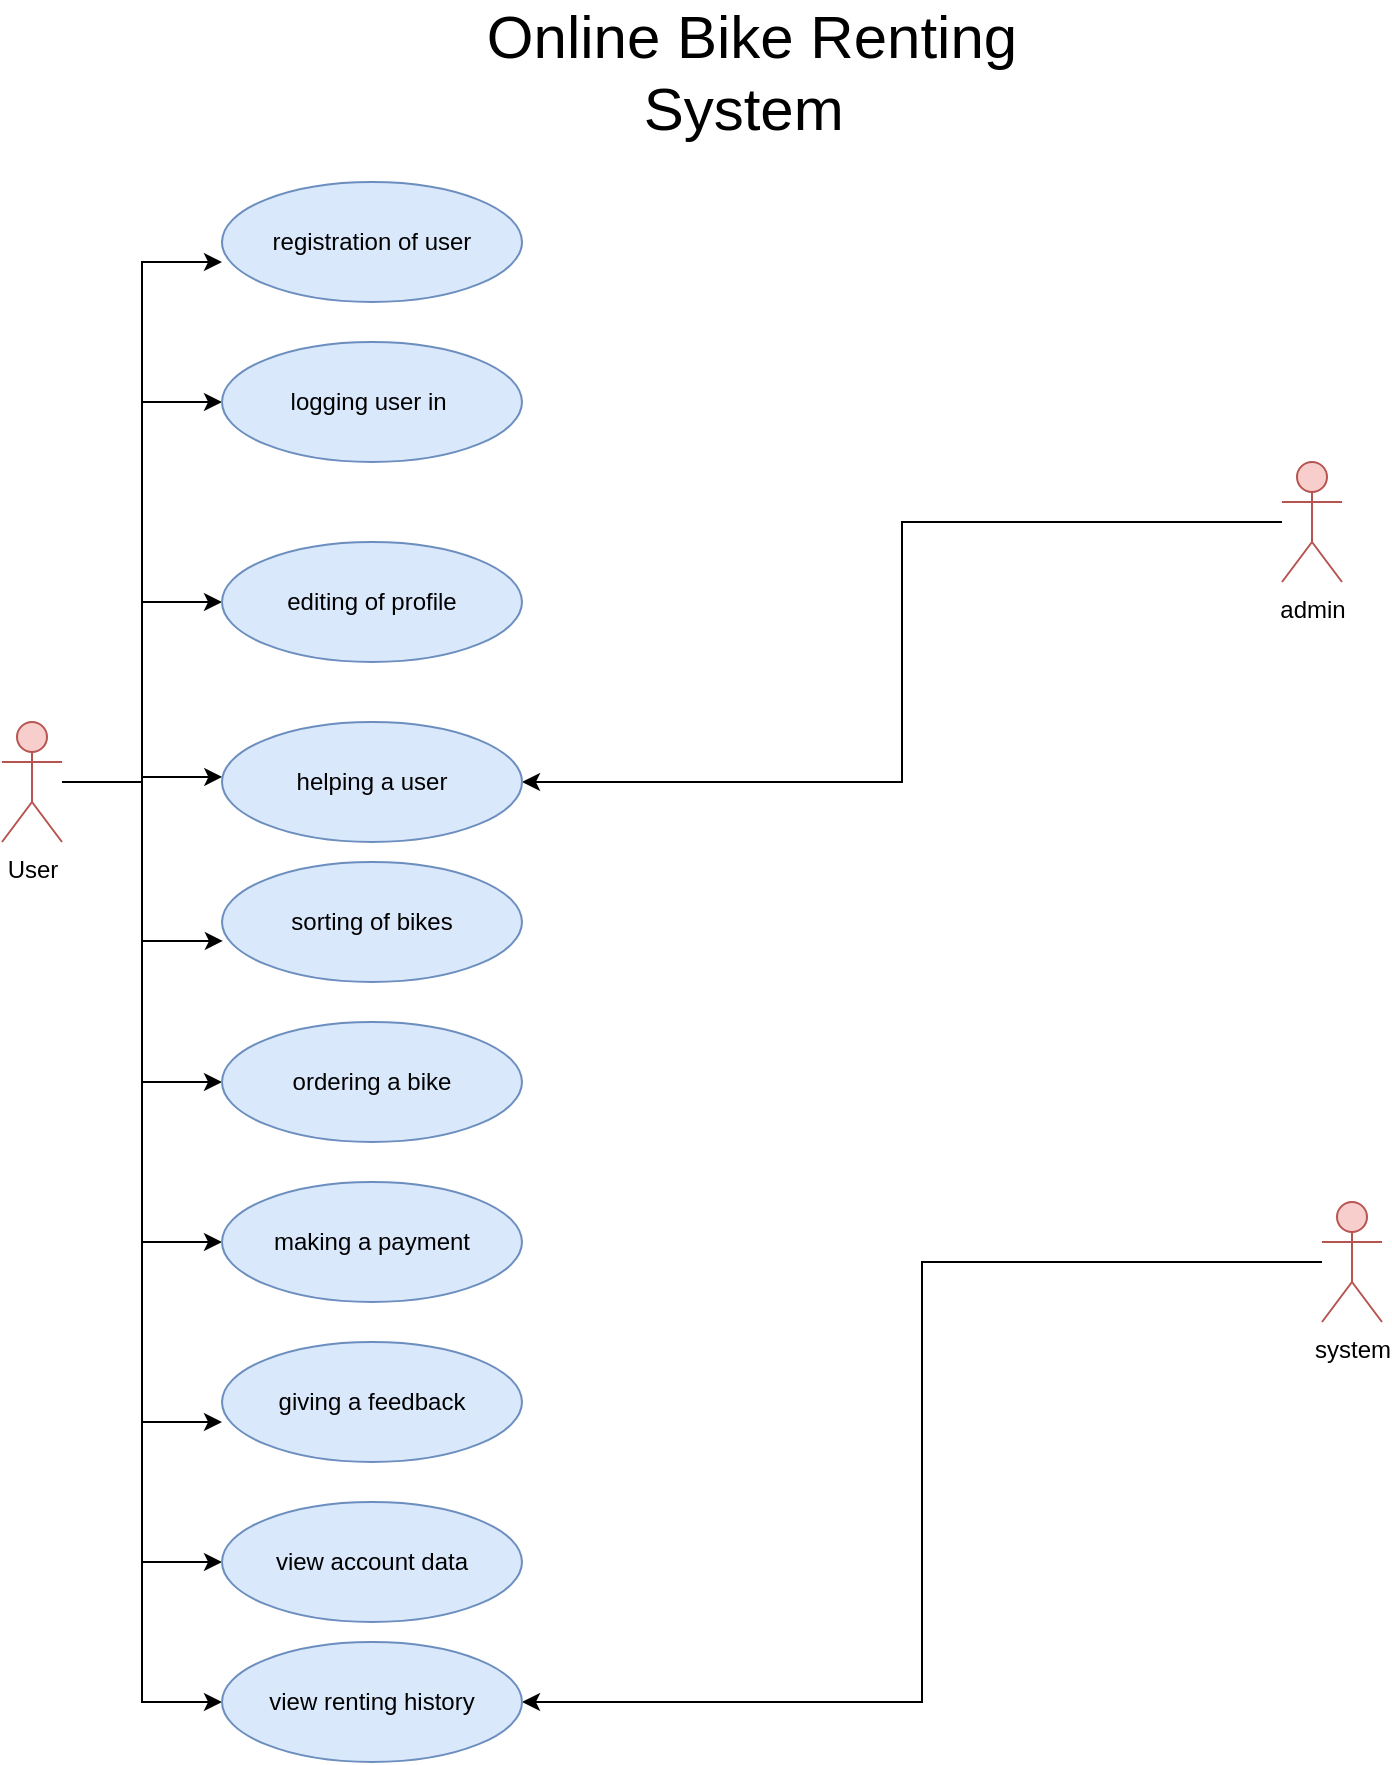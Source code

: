 <mxfile version="20.8.16" type="device"><diagram name="Page-1" id="IyLHLuZ0RxRWSkEYlYIT"><mxGraphModel dx="1735" dy="1322" grid="1" gridSize="10" guides="1" tooltips="1" connect="1" arrows="1" fold="1" page="1" pageScale="1" pageWidth="850" pageHeight="1100" math="0" shadow="0"><root><mxCell id="0"/><mxCell id="1" parent="0"/><mxCell id="BIuxGqWMsDgtESiCx78x-21" style="edgeStyle=orthogonalEdgeStyle;rounded=0;orthogonalLoop=1;jettySize=auto;html=1;entryX=0;entryY=0.667;entryDx=0;entryDy=0;entryPerimeter=0;" edge="1" parent="1" source="BIuxGqWMsDgtESiCx78x-1" target="BIuxGqWMsDgtESiCx78x-5"><mxGeometry relative="1" as="geometry"/></mxCell><mxCell id="BIuxGqWMsDgtESiCx78x-22" style="edgeStyle=orthogonalEdgeStyle;rounded=0;orthogonalLoop=1;jettySize=auto;html=1;entryX=0;entryY=0.5;entryDx=0;entryDy=0;" edge="1" parent="1" source="BIuxGqWMsDgtESiCx78x-1" target="BIuxGqWMsDgtESiCx78x-9"><mxGeometry relative="1" as="geometry"/></mxCell><mxCell id="BIuxGqWMsDgtESiCx78x-27" style="edgeStyle=orthogonalEdgeStyle;rounded=0;orthogonalLoop=1;jettySize=auto;html=1;entryX=0;entryY=0.667;entryDx=0;entryDy=0;entryPerimeter=0;" edge="1" parent="1" source="BIuxGqWMsDgtESiCx78x-1" target="BIuxGqWMsDgtESiCx78x-15"><mxGeometry relative="1" as="geometry"/></mxCell><mxCell id="BIuxGqWMsDgtESiCx78x-29" style="edgeStyle=orthogonalEdgeStyle;rounded=0;orthogonalLoop=1;jettySize=auto;html=1;entryX=0;entryY=0.5;entryDx=0;entryDy=0;" edge="1" parent="1" source="BIuxGqWMsDgtESiCx78x-1" target="BIuxGqWMsDgtESiCx78x-16"><mxGeometry relative="1" as="geometry"/></mxCell><mxCell id="BIuxGqWMsDgtESiCx78x-41" style="edgeStyle=orthogonalEdgeStyle;rounded=0;orthogonalLoop=1;jettySize=auto;html=1;entryX=0.001;entryY=0.458;entryDx=0;entryDy=0;entryPerimeter=0;" edge="1" parent="1" source="BIuxGqWMsDgtESiCx78x-1" target="BIuxGqWMsDgtESiCx78x-39"><mxGeometry relative="1" as="geometry"/></mxCell><mxCell id="BIuxGqWMsDgtESiCx78x-48" style="edgeStyle=orthogonalEdgeStyle;rounded=0;orthogonalLoop=1;jettySize=auto;html=1;entryX=0;entryY=0.5;entryDx=0;entryDy=0;fontSize=30;" edge="1" parent="1" source="BIuxGqWMsDgtESiCx78x-1" target="BIuxGqWMsDgtESiCx78x-13"><mxGeometry relative="1" as="geometry"/></mxCell><mxCell id="BIuxGqWMsDgtESiCx78x-49" style="edgeStyle=orthogonalEdgeStyle;rounded=0;orthogonalLoop=1;jettySize=auto;html=1;entryX=0;entryY=0.5;entryDx=0;entryDy=0;fontSize=30;" edge="1" parent="1" source="BIuxGqWMsDgtESiCx78x-1" target="BIuxGqWMsDgtESiCx78x-12"><mxGeometry relative="1" as="geometry"/></mxCell><mxCell id="BIuxGqWMsDgtESiCx78x-50" style="edgeStyle=orthogonalEdgeStyle;rounded=0;orthogonalLoop=1;jettySize=auto;html=1;entryX=0.003;entryY=0.658;entryDx=0;entryDy=0;entryPerimeter=0;fontSize=30;" edge="1" parent="1" source="BIuxGqWMsDgtESiCx78x-1" target="BIuxGqWMsDgtESiCx78x-11"><mxGeometry relative="1" as="geometry"/></mxCell><mxCell id="BIuxGqWMsDgtESiCx78x-51" style="edgeStyle=orthogonalEdgeStyle;rounded=0;orthogonalLoop=1;jettySize=auto;html=1;entryX=0;entryY=0.5;entryDx=0;entryDy=0;fontSize=30;" edge="1" parent="1" source="BIuxGqWMsDgtESiCx78x-1" target="BIuxGqWMsDgtESiCx78x-28"><mxGeometry relative="1" as="geometry"/></mxCell><mxCell id="BIuxGqWMsDgtESiCx78x-52" style="edgeStyle=orthogonalEdgeStyle;rounded=0;orthogonalLoop=1;jettySize=auto;html=1;entryX=0;entryY=0.5;entryDx=0;entryDy=0;fontSize=30;" edge="1" parent="1" source="BIuxGqWMsDgtESiCx78x-1" target="BIuxGqWMsDgtESiCx78x-10"><mxGeometry relative="1" as="geometry"/></mxCell><mxCell id="BIuxGqWMsDgtESiCx78x-1" value="User" style="shape=umlActor;verticalLabelPosition=bottom;verticalAlign=top;html=1;outlineConnect=0;fillColor=#f8cecc;strokeColor=#b85450;" vertex="1" parent="1"><mxGeometry x="60" y="540" width="30" height="60" as="geometry"/></mxCell><mxCell id="BIuxGqWMsDgtESiCx78x-44" style="edgeStyle=orthogonalEdgeStyle;rounded=0;orthogonalLoop=1;jettySize=auto;html=1;entryX=1;entryY=0.5;entryDx=0;entryDy=0;" edge="1" parent="1" source="BIuxGqWMsDgtESiCx78x-3" target="BIuxGqWMsDgtESiCx78x-39"><mxGeometry relative="1" as="geometry"/></mxCell><mxCell id="BIuxGqWMsDgtESiCx78x-3" value="admin" style="shape=umlActor;verticalLabelPosition=bottom;verticalAlign=top;html=1;outlineConnect=0;fillColor=#f8cecc;strokeColor=#b85450;" vertex="1" parent="1"><mxGeometry x="700" y="410" width="30" height="60" as="geometry"/></mxCell><mxCell id="BIuxGqWMsDgtESiCx78x-43" style="edgeStyle=orthogonalEdgeStyle;rounded=0;orthogonalLoop=1;jettySize=auto;html=1;entryX=1;entryY=0.5;entryDx=0;entryDy=0;" edge="1" parent="1" source="BIuxGqWMsDgtESiCx78x-4" target="BIuxGqWMsDgtESiCx78x-28"><mxGeometry relative="1" as="geometry"/></mxCell><mxCell id="BIuxGqWMsDgtESiCx78x-4" value="system" style="shape=umlActor;verticalLabelPosition=bottom;verticalAlign=top;html=1;outlineConnect=0;fillColor=#f8cecc;strokeColor=#b85450;" vertex="1" parent="1"><mxGeometry x="720" y="780" width="30" height="60" as="geometry"/></mxCell><mxCell id="BIuxGqWMsDgtESiCx78x-5" value="registration of user" style="ellipse;whiteSpace=wrap;html=1;fillColor=#dae8fc;strokeColor=#6c8ebf;" vertex="1" parent="1"><mxGeometry x="170" y="270" width="150" height="60" as="geometry"/></mxCell><mxCell id="BIuxGqWMsDgtESiCx78x-8" style="edgeStyle=orthogonalEdgeStyle;rounded=0;orthogonalLoop=1;jettySize=auto;html=1;exitX=0.5;exitY=1;exitDx=0;exitDy=0;" edge="1" parent="1" source="BIuxGqWMsDgtESiCx78x-5" target="BIuxGqWMsDgtESiCx78x-5"><mxGeometry relative="1" as="geometry"/></mxCell><mxCell id="BIuxGqWMsDgtESiCx78x-9" value="logging user in&amp;nbsp;" style="ellipse;whiteSpace=wrap;html=1;fillColor=#dae8fc;strokeColor=#6c8ebf;" vertex="1" parent="1"><mxGeometry x="170" y="350" width="150" height="60" as="geometry"/></mxCell><mxCell id="BIuxGqWMsDgtESiCx78x-10" value="editing of profile" style="ellipse;whiteSpace=wrap;html=1;fillColor=#dae8fc;strokeColor=#6c8ebf;" vertex="1" parent="1"><mxGeometry x="170" y="450" width="150" height="60" as="geometry"/></mxCell><mxCell id="BIuxGqWMsDgtESiCx78x-11" value="sorting of bikes" style="ellipse;whiteSpace=wrap;html=1;fillColor=#dae8fc;strokeColor=#6c8ebf;" vertex="1" parent="1"><mxGeometry x="170" y="610" width="150" height="60" as="geometry"/></mxCell><mxCell id="BIuxGqWMsDgtESiCx78x-12" value="ordering a bike" style="ellipse;whiteSpace=wrap;html=1;fillColor=#dae8fc;strokeColor=#6c8ebf;" vertex="1" parent="1"><mxGeometry x="170" y="690" width="150" height="60" as="geometry"/></mxCell><mxCell id="BIuxGqWMsDgtESiCx78x-13" value="making a payment" style="ellipse;whiteSpace=wrap;html=1;fillColor=#dae8fc;strokeColor=#6c8ebf;" vertex="1" parent="1"><mxGeometry x="170" y="770" width="150" height="60" as="geometry"/></mxCell><mxCell id="BIuxGqWMsDgtESiCx78x-15" value="giving a feedback" style="ellipse;whiteSpace=wrap;html=1;fillColor=#dae8fc;strokeColor=#6c8ebf;" vertex="1" parent="1"><mxGeometry x="170" y="850" width="150" height="60" as="geometry"/></mxCell><mxCell id="BIuxGqWMsDgtESiCx78x-16" value="view account data" style="ellipse;whiteSpace=wrap;html=1;fillColor=#dae8fc;strokeColor=#6c8ebf;" vertex="1" parent="1"><mxGeometry x="170" y="930" width="150" height="60" as="geometry"/></mxCell><mxCell id="BIuxGqWMsDgtESiCx78x-28" value="view renting history" style="ellipse;whiteSpace=wrap;html=1;fillColor=#dae8fc;strokeColor=#6c8ebf;" vertex="1" parent="1"><mxGeometry x="170" y="1000" width="150" height="60" as="geometry"/></mxCell><mxCell id="BIuxGqWMsDgtESiCx78x-39" value="helping a user" style="ellipse;whiteSpace=wrap;html=1;fillColor=#dae8fc;strokeColor=#6c8ebf;" vertex="1" parent="1"><mxGeometry x="170" y="540" width="150" height="60" as="geometry"/></mxCell><mxCell id="BIuxGqWMsDgtESiCx78x-45" value="&lt;font style=&quot;font-size: 30px;&quot;&gt;Online Bike Renting System&amp;nbsp;&lt;/font&gt;" style="text;html=1;strokeColor=none;fillColor=none;align=center;verticalAlign=middle;whiteSpace=wrap;rounded=0;" vertex="1" parent="1"><mxGeometry x="290" y="200" width="290" height="30" as="geometry"/></mxCell></root></mxGraphModel></diagram></mxfile>
